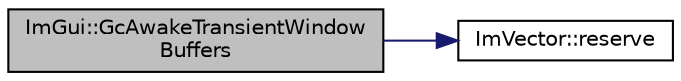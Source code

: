 digraph "ImGui::GcAwakeTransientWindowBuffers"
{
 // LATEX_PDF_SIZE
  edge [fontname="Helvetica",fontsize="10",labelfontname="Helvetica",labelfontsize="10"];
  node [fontname="Helvetica",fontsize="10",shape=record];
  rankdir="LR";
  Node1 [label="ImGui::GcAwakeTransientWindow\lBuffers",height=0.2,width=0.4,color="black", fillcolor="grey75", style="filled", fontcolor="black",tooltip=" "];
  Node1 -> Node2 [color="midnightblue",fontsize="10",style="solid"];
  Node2 [label="ImVector::reserve",height=0.2,width=0.4,color="black", fillcolor="white", style="filled",URL="$struct_im_vector.html#a0f14f5736c3372157856eebb67123b75",tooltip=" "];
}
